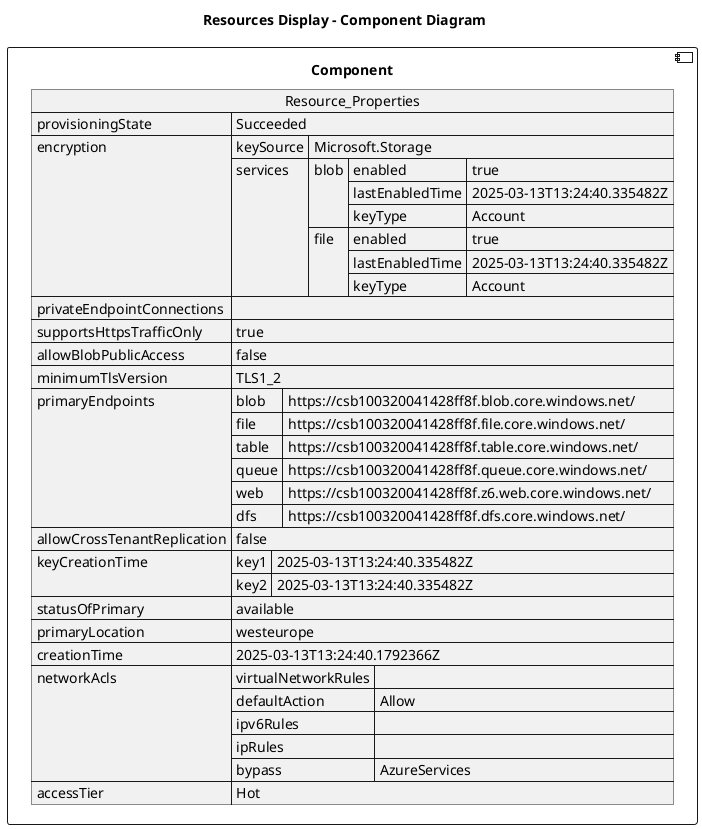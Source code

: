 @startuml

title Resources Display - Component Diagram

component Component {

json  Resource_Properties {
  "provisioningState": "Succeeded",
  "encryption": {
    "keySource": "Microsoft.Storage",
    "services": {
      "blob": {
        "enabled": true,
        "lastEnabledTime": "2025-03-13T13:24:40.335482Z",
        "keyType": "Account"
      },
      "file": {
        "enabled": true,
        "lastEnabledTime": "2025-03-13T13:24:40.335482Z",
        "keyType": "Account"
      }
    }
  },
  "privateEndpointConnections": [],
  "supportsHttpsTrafficOnly": true,
  "allowBlobPublicAccess": false,
  "minimumTlsVersion": "TLS1_2",
  "primaryEndpoints": {
    "blob": "https://csb100320041428ff8f.blob.core.windows.net/",
    "file": "https://csb100320041428ff8f.file.core.windows.net/",
    "table": "https://csb100320041428ff8f.table.core.windows.net/",
    "queue": "https://csb100320041428ff8f.queue.core.windows.net/",
    "web": "https://csb100320041428ff8f.z6.web.core.windows.net/",
    "dfs": "https://csb100320041428ff8f.dfs.core.windows.net/"
  },
  "allowCrossTenantReplication": false,
  "keyCreationTime": {
    "key1": "2025-03-13T13:24:40.335482Z",
    "key2": "2025-03-13T13:24:40.335482Z"
  },
  "statusOfPrimary": "available",
  "primaryLocation": "westeurope",
  "creationTime": "2025-03-13T13:24:40.1792366Z",
  "networkAcls": {
    "virtualNetworkRules": [],
    "defaultAction": "Allow",
    "ipv6Rules": [],
    "ipRules": [],
    "bypass": "AzureServices"
  },
  "accessTier": "Hot"
}
}
@enduml
